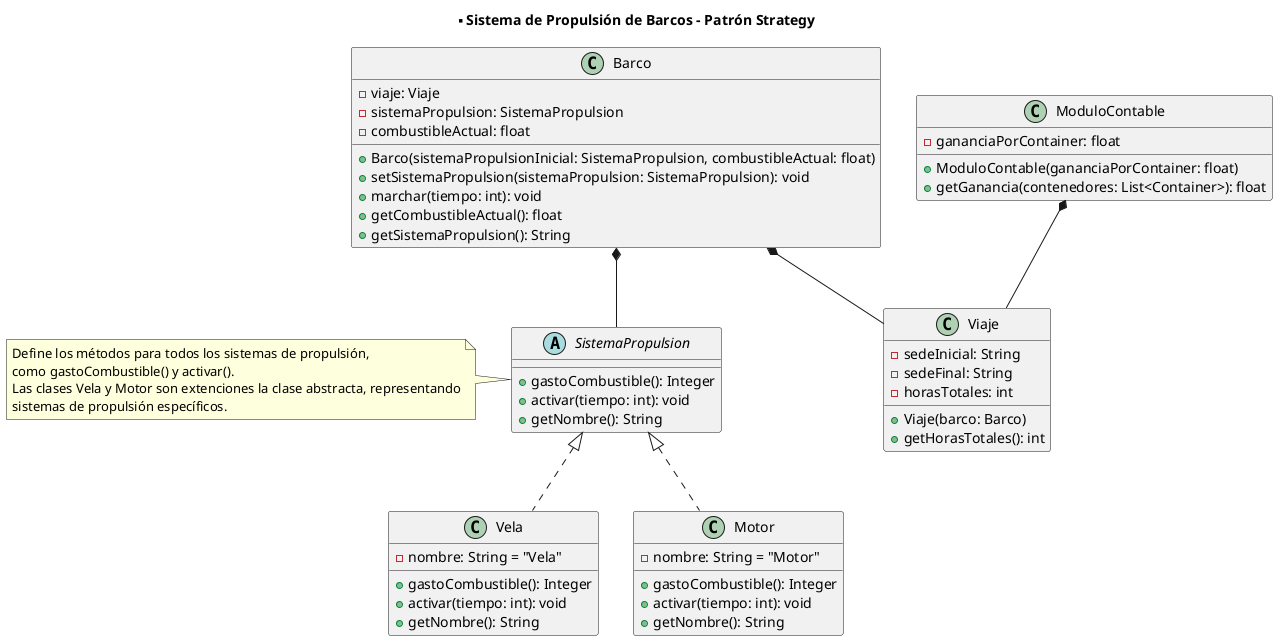 @startuml

title ** Sistema de Propulsión de Barcos - Patrón Strategy

abstract class SistemaPropulsion {
    + gastoCombustible(): Integer
    + activar(tiempo: int): void
    + getNombre(): String
}

class Vela implements SistemaPropulsion {
    - nombre: String = "Vela"
    + gastoCombustible(): Integer
    + activar(tiempo: int): void
    + getNombre(): String
}

class Motor implements SistemaPropulsion {
    - nombre: String = "Motor"
    + gastoCombustible(): Integer
    + activar(tiempo: int): void
    + getNombre(): String
}

class Barco {
    - viaje: Viaje
    - sistemaPropulsion: SistemaPropulsion
    - combustibleActual: float
    + Barco(sistemaPropulsionInicial: SistemaPropulsion, combustibleActual: float)
    + setSistemaPropulsion(sistemaPropulsion: SistemaPropulsion): void
    + marchar(tiempo: int): void
    + getCombustibleActual(): float
    + getSistemaPropulsion(): String
}

class Viaje {
    - sedeInicial: String
    - sedeFinal: String
    - horasTotales: int
    + Viaje(barco: Barco)
    + getHorasTotales(): int
}

class ModuloContable {
    - gananciaPorContainer: float
    + ModuloContable(gananciaPorContainer: float)
    + getGanancia(contenedores: List<Container>): float
}

' relaciones 

Barco *-- SistemaPropulsion
Barco *-- Viaje
ModuloContable *-- Viaje

' notas

note left of SistemaPropulsion
Define los métodos para todos los sistemas de propulsión,
como gastoCombustible() y activar(). 
Las clases Vela y Motor son extenciones la clase abstracta, representando
sistemas de propulsión específicos. 
end note
@enduml